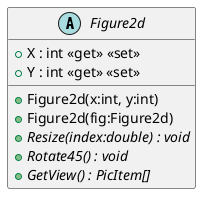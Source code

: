 @startuml
abstract class Figure2d {
    + Figure2d(x:int, y:int)
    + Figure2d(fig:Figure2d)
    + X : int <<get>> <<set>>
    + Y : int <<get>> <<set>>
    + {abstract} Resize(index:double) : void
    + {abstract} Rotate45() : void
    + {abstract} GetView() : PicItem[]
}
@enduml
